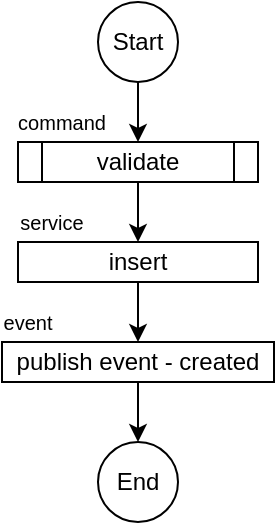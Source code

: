 <mxfile version="13.1.2" type="device"><diagram id="Zzvxlt5Kia4GBOfvvC39" name="Page-1"><mxGraphModel dx="982" dy="526" grid="1" gridSize="10" guides="1" tooltips="1" connect="1" arrows="1" fold="1" page="1" pageScale="1" pageWidth="827" pageHeight="1169" math="0" shadow="0"><root><mxCell id="0"/><mxCell id="1" parent="0"/><mxCell id="CTJ5dC4xyepbNNZ36Dml-2" value="Start" style="ellipse;whiteSpace=wrap;html=1;aspect=fixed;" vertex="1" parent="1"><mxGeometry x="394" y="40" width="40" height="40" as="geometry"/></mxCell><mxCell id="CTJ5dC4xyepbNNZ36Dml-3" style="edgeStyle=orthogonalEdgeStyle;rounded=0;orthogonalLoop=1;jettySize=auto;html=1;exitX=0.5;exitY=1;exitDx=0;exitDy=0;" edge="1" parent="1" source="CTJ5dC4xyepbNNZ36Dml-2" target="CTJ5dC4xyepbNNZ36Dml-6"><mxGeometry relative="1" as="geometry"><mxPoint x="414.0" y="160.0" as="targetPoint"/><mxPoint x="414" y="130.0" as="sourcePoint"/></mxGeometry></mxCell><mxCell id="CTJ5dC4xyepbNNZ36Dml-5" style="edgeStyle=orthogonalEdgeStyle;rounded=0;orthogonalLoop=1;jettySize=auto;html=1;entryX=0.5;entryY=0;entryDx=0;entryDy=0;" edge="1" parent="1" source="CTJ5dC4xyepbNNZ36Dml-6"><mxGeometry relative="1" as="geometry"><mxPoint x="414" y="160.0" as="targetPoint"/></mxGeometry></mxCell><mxCell id="CTJ5dC4xyepbNNZ36Dml-6" value="&lt;span&gt;validate&lt;/span&gt;" style="shape=process;whiteSpace=wrap;html=1;backgroundOutline=1;" vertex="1" parent="1"><mxGeometry x="354" y="110" width="120" height="20" as="geometry"/></mxCell><mxCell id="CTJ5dC4xyepbNNZ36Dml-9" value="End" style="ellipse;whiteSpace=wrap;html=1;aspect=fixed;" vertex="1" parent="1"><mxGeometry x="394" y="260" width="40" height="40" as="geometry"/></mxCell><mxCell id="CTJ5dC4xyepbNNZ36Dml-14" style="edgeStyle=orthogonalEdgeStyle;rounded=0;orthogonalLoop=1;jettySize=auto;html=1;entryX=0.5;entryY=0;entryDx=0;entryDy=0;" edge="1" parent="1" target="CTJ5dC4xyepbNNZ36Dml-13"><mxGeometry relative="1" as="geometry"><mxPoint x="414" y="180.0" as="sourcePoint"/></mxGeometry></mxCell><mxCell id="CTJ5dC4xyepbNNZ36Dml-15" style="edgeStyle=orthogonalEdgeStyle;rounded=0;orthogonalLoop=1;jettySize=auto;html=1;entryX=0.5;entryY=0;entryDx=0;entryDy=0;" edge="1" parent="1" source="CTJ5dC4xyepbNNZ36Dml-13" target="CTJ5dC4xyepbNNZ36Dml-9"><mxGeometry relative="1" as="geometry"/></mxCell><mxCell id="CTJ5dC4xyepbNNZ36Dml-13" value="publish event - created" style="rounded=0;whiteSpace=wrap;html=1;" vertex="1" parent="1"><mxGeometry x="346" y="210" width="136" height="20" as="geometry"/></mxCell><mxCell id="CTJ5dC4xyepbNNZ36Dml-16" value="insert" style="rounded=0;whiteSpace=wrap;html=1;" vertex="1" parent="1"><mxGeometry x="354" y="160" width="120" height="20" as="geometry"/></mxCell><mxCell id="CTJ5dC4xyepbNNZ36Dml-18" value="command" style="text;html=1;strokeColor=none;fillColor=none;align=center;verticalAlign=middle;whiteSpace=wrap;rounded=0;fontSize=10;" vertex="1" parent="1"><mxGeometry x="354" y="90" width="44" height="20" as="geometry"/></mxCell><mxCell id="CTJ5dC4xyepbNNZ36Dml-19" value="service" style="text;html=1;strokeColor=none;fillColor=none;align=center;verticalAlign=middle;whiteSpace=wrap;rounded=0;fontSize=10;" vertex="1" parent="1"><mxGeometry x="354" y="140" width="34" height="20" as="geometry"/></mxCell><mxCell id="CTJ5dC4xyepbNNZ36Dml-20" value="event" style="text;html=1;strokeColor=none;fillColor=none;align=center;verticalAlign=middle;whiteSpace=wrap;rounded=0;fontSize=10;" vertex="1" parent="1"><mxGeometry x="346" y="190" width="26" height="20" as="geometry"/></mxCell></root></mxGraphModel></diagram></mxfile>